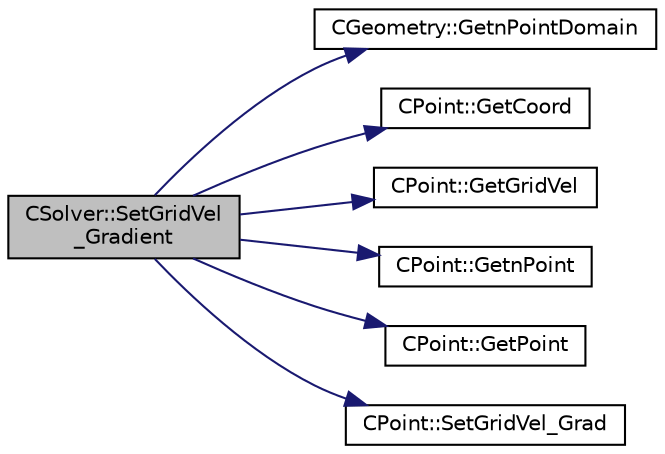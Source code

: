 digraph "CSolver::SetGridVel_Gradient"
{
  edge [fontname="Helvetica",fontsize="10",labelfontname="Helvetica",labelfontsize="10"];
  node [fontname="Helvetica",fontsize="10",shape=record];
  rankdir="LR";
  Node4527 [label="CSolver::SetGridVel\l_Gradient",height=0.2,width=0.4,color="black", fillcolor="grey75", style="filled", fontcolor="black"];
  Node4527 -> Node4528 [color="midnightblue",fontsize="10",style="solid",fontname="Helvetica"];
  Node4528 [label="CGeometry::GetnPointDomain",height=0.2,width=0.4,color="black", fillcolor="white", style="filled",URL="$class_c_geometry.html#a4fc7de3bff7b6f8c35717016d6f8fcb2",tooltip="Get number of real points (that belong to the domain). "];
  Node4527 -> Node4529 [color="midnightblue",fontsize="10",style="solid",fontname="Helvetica"];
  Node4529 [label="CPoint::GetCoord",height=0.2,width=0.4,color="black", fillcolor="white", style="filled",URL="$class_c_point.html#a95fe081d22e96e190cb3edcbf0d6525f",tooltip="Get the coordinates dor the control volume. "];
  Node4527 -> Node4530 [color="midnightblue",fontsize="10",style="solid",fontname="Helvetica"];
  Node4530 [label="CPoint::GetGridVel",height=0.2,width=0.4,color="black", fillcolor="white", style="filled",URL="$class_c_point.html#a62ec636f4a05ac578b582a053e8553f9",tooltip="Get the value of the grid velocity at the point. "];
  Node4527 -> Node4531 [color="midnightblue",fontsize="10",style="solid",fontname="Helvetica"];
  Node4531 [label="CPoint::GetnPoint",height=0.2,width=0.4,color="black", fillcolor="white", style="filled",URL="$class_c_point.html#adbb78f3c01711ed0349897f845e3f2d8",tooltip="Get the number of points that compose the control volume. "];
  Node4527 -> Node4532 [color="midnightblue",fontsize="10",style="solid",fontname="Helvetica"];
  Node4532 [label="CPoint::GetPoint",height=0.2,width=0.4,color="black", fillcolor="white", style="filled",URL="$class_c_point.html#aab08fdab4e59c01d822afca5335a86af",tooltip="Get all the points that compose the control volume. "];
  Node4527 -> Node4533 [color="midnightblue",fontsize="10",style="solid",fontname="Helvetica"];
  Node4533 [label="CPoint::SetGridVel_Grad",height=0.2,width=0.4,color="black", fillcolor="white", style="filled",URL="$class_c_point.html#a2adcde6d1c1bb138b7382a4acc170c4c",tooltip="Set the gradient of the grid velocity. "];
}
